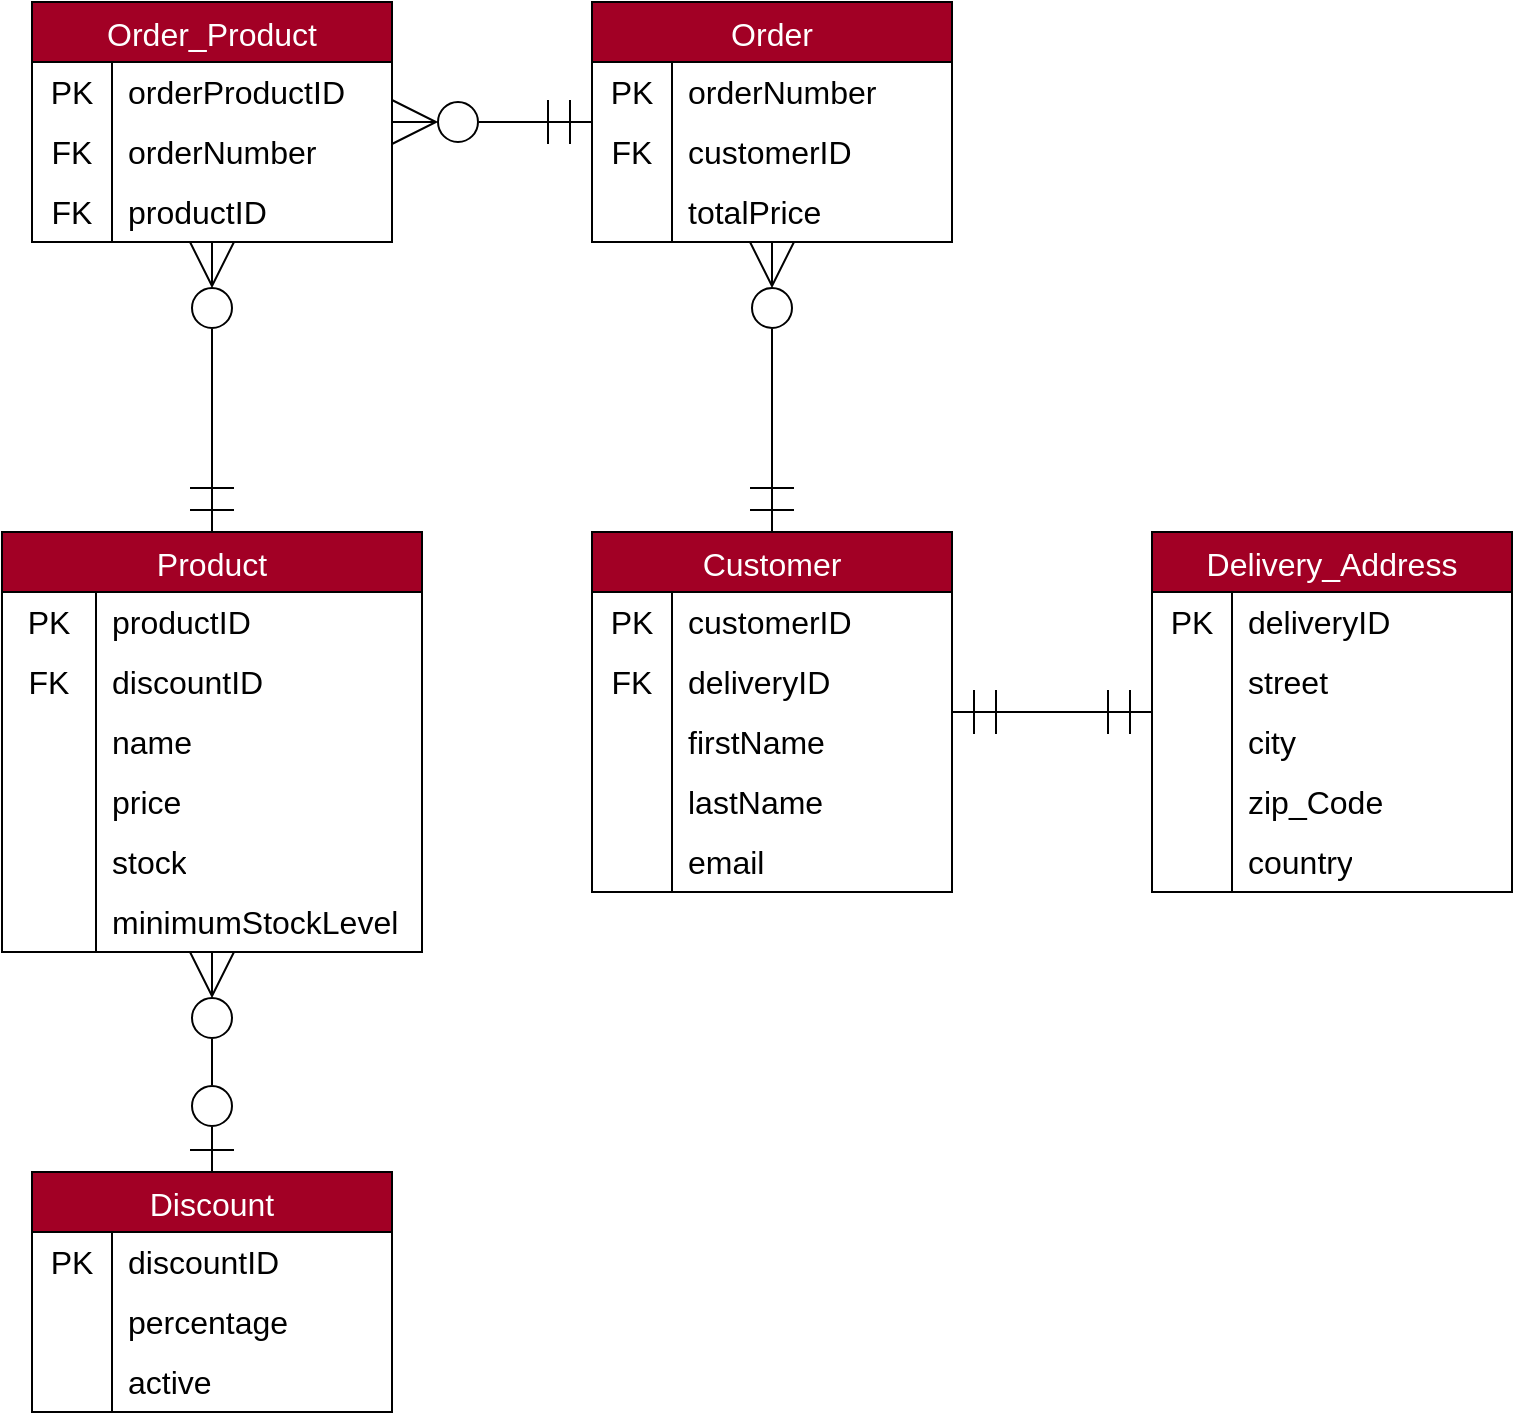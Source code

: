 <mxfile version="22.1.2" type="device">
  <diagram name="Sida-1" id="O3_eBwu8iZ1wqyen-3P7">
    <mxGraphModel dx="1941" dy="739" grid="1" gridSize="10" guides="1" tooltips="1" connect="1" arrows="1" fold="1" page="1" pageScale="1" pageWidth="827" pageHeight="1169" math="0" shadow="0">
      <root>
        <mxCell id="0" />
        <mxCell id="1" parent="0" />
        <mxCell id="rpDXGeWvXgvjwC24ayqd-106" style="edgeStyle=orthogonalEdgeStyle;rounded=0;orthogonalLoop=1;jettySize=auto;html=1;entryX=0;entryY=0.5;entryDx=0;entryDy=0;endArrow=ERmandOne;endFill=0;startArrow=ERmandOne;startFill=0;strokeWidth=1;targetPerimeterSpacing=0;jumpSize=6;endSize=20;startSize=20;" parent="1" source="rpDXGeWvXgvjwC24ayqd-1" target="rpDXGeWvXgvjwC24ayqd-53" edge="1">
          <mxGeometry relative="1" as="geometry" />
        </mxCell>
        <mxCell id="rpDXGeWvXgvjwC24ayqd-112" style="edgeStyle=orthogonalEdgeStyle;rounded=0;orthogonalLoop=1;jettySize=auto;html=1;entryX=0.5;entryY=1;entryDx=0;entryDy=0;endSize=20;startSize=20;endArrow=ERzeroToMany;endFill=0;startArrow=ERmandOne;startFill=0;" parent="1" source="rpDXGeWvXgvjwC24ayqd-1" target="rpDXGeWvXgvjwC24ayqd-69" edge="1">
          <mxGeometry relative="1" as="geometry" />
        </mxCell>
        <mxCell id="rpDXGeWvXgvjwC24ayqd-1" value="Customer" style="shape=table;startSize=30;container=1;collapsible=0;childLayout=tableLayout;fixedRows=1;rowLines=0;fontStyle=0;strokeColor=default;fontSize=16;fillColor=#a20025;fontColor=#ffffff;" parent="1" vertex="1">
          <mxGeometry x="-496" y="505" width="180" height="180" as="geometry" />
        </mxCell>
        <mxCell id="rpDXGeWvXgvjwC24ayqd-2" value="" style="shape=tableRow;horizontal=0;startSize=0;swimlaneHead=0;swimlaneBody=0;top=0;left=0;bottom=0;right=0;collapsible=0;dropTarget=0;fillColor=none;points=[[0,0.5],[1,0.5]];portConstraint=eastwest;strokeColor=inherit;fontSize=16;" parent="rpDXGeWvXgvjwC24ayqd-1" vertex="1">
          <mxGeometry y="30" width="180" height="30" as="geometry" />
        </mxCell>
        <mxCell id="rpDXGeWvXgvjwC24ayqd-3" value="PK" style="shape=partialRectangle;html=1;whiteSpace=wrap;connectable=0;fillColor=none;top=0;left=0;bottom=0;right=0;overflow=hidden;pointerEvents=1;strokeColor=inherit;fontSize=16;" parent="rpDXGeWvXgvjwC24ayqd-2" vertex="1">
          <mxGeometry width="40" height="30" as="geometry">
            <mxRectangle width="40" height="30" as="alternateBounds" />
          </mxGeometry>
        </mxCell>
        <mxCell id="rpDXGeWvXgvjwC24ayqd-4" value="customerID" style="shape=partialRectangle;html=1;whiteSpace=wrap;connectable=0;fillColor=none;top=0;left=0;bottom=0;right=0;align=left;spacingLeft=6;overflow=hidden;strokeColor=inherit;fontSize=16;" parent="rpDXGeWvXgvjwC24ayqd-2" vertex="1">
          <mxGeometry x="40" width="140" height="30" as="geometry">
            <mxRectangle width="140" height="30" as="alternateBounds" />
          </mxGeometry>
        </mxCell>
        <mxCell id="rpDXGeWvXgvjwC24ayqd-5" value="" style="shape=tableRow;horizontal=0;startSize=0;swimlaneHead=0;swimlaneBody=0;top=0;left=0;bottom=0;right=0;collapsible=0;dropTarget=0;fillColor=none;points=[[0,0.5],[1,0.5]];portConstraint=eastwest;strokeColor=inherit;fontSize=16;" parent="rpDXGeWvXgvjwC24ayqd-1" vertex="1">
          <mxGeometry y="60" width="180" height="30" as="geometry" />
        </mxCell>
        <mxCell id="rpDXGeWvXgvjwC24ayqd-6" value="FK" style="shape=partialRectangle;html=1;whiteSpace=wrap;connectable=0;fillColor=none;top=0;left=0;bottom=0;right=0;overflow=hidden;strokeColor=inherit;fontSize=16;" parent="rpDXGeWvXgvjwC24ayqd-5" vertex="1">
          <mxGeometry width="40" height="30" as="geometry">
            <mxRectangle width="40" height="30" as="alternateBounds" />
          </mxGeometry>
        </mxCell>
        <mxCell id="rpDXGeWvXgvjwC24ayqd-7" value="deliveryID" style="shape=partialRectangle;html=1;whiteSpace=wrap;connectable=0;fillColor=none;top=0;left=0;bottom=0;right=0;align=left;spacingLeft=6;overflow=hidden;strokeColor=inherit;fontSize=16;" parent="rpDXGeWvXgvjwC24ayqd-5" vertex="1">
          <mxGeometry x="40" width="140" height="30" as="geometry">
            <mxRectangle width="140" height="30" as="alternateBounds" />
          </mxGeometry>
        </mxCell>
        <mxCell id="rpDXGeWvXgvjwC24ayqd-8" value="" style="shape=tableRow;horizontal=0;startSize=0;swimlaneHead=0;swimlaneBody=0;top=0;left=0;bottom=0;right=0;collapsible=0;dropTarget=0;fillColor=none;points=[[0,0.5],[1,0.5]];portConstraint=eastwest;strokeColor=inherit;fontSize=16;" parent="rpDXGeWvXgvjwC24ayqd-1" vertex="1">
          <mxGeometry y="90" width="180" height="30" as="geometry" />
        </mxCell>
        <mxCell id="rpDXGeWvXgvjwC24ayqd-9" value="" style="shape=partialRectangle;html=1;whiteSpace=wrap;connectable=0;fillColor=none;top=0;left=0;bottom=0;right=0;overflow=hidden;strokeColor=inherit;fontSize=16;" parent="rpDXGeWvXgvjwC24ayqd-8" vertex="1">
          <mxGeometry width="40" height="30" as="geometry">
            <mxRectangle width="40" height="30" as="alternateBounds" />
          </mxGeometry>
        </mxCell>
        <mxCell id="rpDXGeWvXgvjwC24ayqd-10" value="firstName" style="shape=partialRectangle;html=1;whiteSpace=wrap;connectable=0;fillColor=none;top=0;left=0;bottom=0;right=0;align=left;spacingLeft=6;overflow=hidden;strokeColor=inherit;fontSize=16;" parent="rpDXGeWvXgvjwC24ayqd-8" vertex="1">
          <mxGeometry x="40" width="140" height="30" as="geometry">
            <mxRectangle width="140" height="30" as="alternateBounds" />
          </mxGeometry>
        </mxCell>
        <mxCell id="rpDXGeWvXgvjwC24ayqd-37" style="shape=tableRow;horizontal=0;startSize=0;swimlaneHead=0;swimlaneBody=0;top=0;left=0;bottom=0;right=0;collapsible=0;dropTarget=0;fillColor=none;points=[[0,0.5],[1,0.5]];portConstraint=eastwest;strokeColor=inherit;fontSize=16;" parent="rpDXGeWvXgvjwC24ayqd-1" vertex="1">
          <mxGeometry y="120" width="180" height="30" as="geometry" />
        </mxCell>
        <mxCell id="rpDXGeWvXgvjwC24ayqd-38" value="" style="shape=partialRectangle;html=1;whiteSpace=wrap;connectable=0;fillColor=none;top=0;left=0;bottom=0;right=0;overflow=hidden;strokeColor=inherit;fontSize=16;" parent="rpDXGeWvXgvjwC24ayqd-37" vertex="1">
          <mxGeometry width="40" height="30" as="geometry">
            <mxRectangle width="40" height="30" as="alternateBounds" />
          </mxGeometry>
        </mxCell>
        <mxCell id="rpDXGeWvXgvjwC24ayqd-39" value="lastName" style="shape=partialRectangle;html=1;whiteSpace=wrap;connectable=0;fillColor=none;top=0;left=0;bottom=0;right=0;align=left;spacingLeft=6;overflow=hidden;strokeColor=inherit;fontSize=16;" parent="rpDXGeWvXgvjwC24ayqd-37" vertex="1">
          <mxGeometry x="40" width="140" height="30" as="geometry">
            <mxRectangle width="140" height="30" as="alternateBounds" />
          </mxGeometry>
        </mxCell>
        <mxCell id="rpDXGeWvXgvjwC24ayqd-40" style="shape=tableRow;horizontal=0;startSize=0;swimlaneHead=0;swimlaneBody=0;top=0;left=0;bottom=0;right=0;collapsible=0;dropTarget=0;fillColor=none;points=[[0,0.5],[1,0.5]];portConstraint=eastwest;strokeColor=inherit;fontSize=16;" parent="rpDXGeWvXgvjwC24ayqd-1" vertex="1">
          <mxGeometry y="150" width="180" height="30" as="geometry" />
        </mxCell>
        <mxCell id="rpDXGeWvXgvjwC24ayqd-41" value="" style="shape=partialRectangle;html=1;whiteSpace=wrap;connectable=0;fillColor=none;top=0;left=0;bottom=0;right=0;overflow=hidden;strokeColor=inherit;fontSize=16;" parent="rpDXGeWvXgvjwC24ayqd-40" vertex="1">
          <mxGeometry width="40" height="30" as="geometry">
            <mxRectangle width="40" height="30" as="alternateBounds" />
          </mxGeometry>
        </mxCell>
        <mxCell id="rpDXGeWvXgvjwC24ayqd-42" value="email" style="shape=partialRectangle;html=1;whiteSpace=wrap;connectable=0;fillColor=none;top=0;left=0;bottom=0;right=0;align=left;spacingLeft=6;overflow=hidden;strokeColor=inherit;fontSize=16;" parent="rpDXGeWvXgvjwC24ayqd-40" vertex="1">
          <mxGeometry x="40" width="140" height="30" as="geometry">
            <mxRectangle width="140" height="30" as="alternateBounds" />
          </mxGeometry>
        </mxCell>
        <mxCell id="rpDXGeWvXgvjwC24ayqd-53" value="Delivery_Address" style="shape=table;startSize=30;container=1;collapsible=0;childLayout=tableLayout;fixedRows=1;rowLines=0;fontStyle=0;strokeColor=default;fontSize=16;fillColor=#a20025;fontColor=#ffffff;" parent="1" vertex="1">
          <mxGeometry x="-216" y="505" width="180" height="180" as="geometry" />
        </mxCell>
        <mxCell id="rpDXGeWvXgvjwC24ayqd-54" value="" style="shape=tableRow;horizontal=0;startSize=0;swimlaneHead=0;swimlaneBody=0;top=0;left=0;bottom=0;right=0;collapsible=0;dropTarget=0;fillColor=none;points=[[0,0.5],[1,0.5]];portConstraint=eastwest;strokeColor=inherit;fontSize=16;" parent="rpDXGeWvXgvjwC24ayqd-53" vertex="1">
          <mxGeometry y="30" width="180" height="30" as="geometry" />
        </mxCell>
        <mxCell id="rpDXGeWvXgvjwC24ayqd-55" value="PK" style="shape=partialRectangle;html=1;whiteSpace=wrap;connectable=0;fillColor=none;top=0;left=0;bottom=0;right=0;overflow=hidden;pointerEvents=1;strokeColor=inherit;fontSize=16;" parent="rpDXGeWvXgvjwC24ayqd-54" vertex="1">
          <mxGeometry width="40" height="30" as="geometry">
            <mxRectangle width="40" height="30" as="alternateBounds" />
          </mxGeometry>
        </mxCell>
        <mxCell id="rpDXGeWvXgvjwC24ayqd-56" value="deliveryID" style="shape=partialRectangle;html=1;whiteSpace=wrap;connectable=0;fillColor=none;top=0;left=0;bottom=0;right=0;align=left;spacingLeft=6;overflow=hidden;strokeColor=inherit;fontSize=16;" parent="rpDXGeWvXgvjwC24ayqd-54" vertex="1">
          <mxGeometry x="40" width="140" height="30" as="geometry">
            <mxRectangle width="140" height="30" as="alternateBounds" />
          </mxGeometry>
        </mxCell>
        <mxCell id="rpDXGeWvXgvjwC24ayqd-57" value="" style="shape=tableRow;horizontal=0;startSize=0;swimlaneHead=0;swimlaneBody=0;top=0;left=0;bottom=0;right=0;collapsible=0;dropTarget=0;fillColor=none;points=[[0,0.5],[1,0.5]];portConstraint=eastwest;strokeColor=inherit;fontSize=16;" parent="rpDXGeWvXgvjwC24ayqd-53" vertex="1">
          <mxGeometry y="60" width="180" height="30" as="geometry" />
        </mxCell>
        <mxCell id="rpDXGeWvXgvjwC24ayqd-58" value="" style="shape=partialRectangle;html=1;whiteSpace=wrap;connectable=0;fillColor=none;top=0;left=0;bottom=0;right=0;overflow=hidden;strokeColor=inherit;fontSize=16;" parent="rpDXGeWvXgvjwC24ayqd-57" vertex="1">
          <mxGeometry width="40" height="30" as="geometry">
            <mxRectangle width="40" height="30" as="alternateBounds" />
          </mxGeometry>
        </mxCell>
        <mxCell id="rpDXGeWvXgvjwC24ayqd-59" value="street" style="shape=partialRectangle;html=1;whiteSpace=wrap;connectable=0;fillColor=none;top=0;left=0;bottom=0;right=0;align=left;spacingLeft=6;overflow=hidden;strokeColor=inherit;fontSize=16;" parent="rpDXGeWvXgvjwC24ayqd-57" vertex="1">
          <mxGeometry x="40" width="140" height="30" as="geometry">
            <mxRectangle width="140" height="30" as="alternateBounds" />
          </mxGeometry>
        </mxCell>
        <mxCell id="rpDXGeWvXgvjwC24ayqd-60" value="" style="shape=tableRow;horizontal=0;startSize=0;swimlaneHead=0;swimlaneBody=0;top=0;left=0;bottom=0;right=0;collapsible=0;dropTarget=0;fillColor=none;points=[[0,0.5],[1,0.5]];portConstraint=eastwest;strokeColor=inherit;fontSize=16;" parent="rpDXGeWvXgvjwC24ayqd-53" vertex="1">
          <mxGeometry y="90" width="180" height="30" as="geometry" />
        </mxCell>
        <mxCell id="rpDXGeWvXgvjwC24ayqd-61" value="" style="shape=partialRectangle;html=1;whiteSpace=wrap;connectable=0;fillColor=none;top=0;left=0;bottom=0;right=0;overflow=hidden;strokeColor=inherit;fontSize=16;" parent="rpDXGeWvXgvjwC24ayqd-60" vertex="1">
          <mxGeometry width="40" height="30" as="geometry">
            <mxRectangle width="40" height="30" as="alternateBounds" />
          </mxGeometry>
        </mxCell>
        <mxCell id="rpDXGeWvXgvjwC24ayqd-62" value="city" style="shape=partialRectangle;html=1;whiteSpace=wrap;connectable=0;fillColor=none;top=0;left=0;bottom=0;right=0;align=left;spacingLeft=6;overflow=hidden;strokeColor=inherit;fontSize=16;" parent="rpDXGeWvXgvjwC24ayqd-60" vertex="1">
          <mxGeometry x="40" width="140" height="30" as="geometry">
            <mxRectangle width="140" height="30" as="alternateBounds" />
          </mxGeometry>
        </mxCell>
        <mxCell id="rpDXGeWvXgvjwC24ayqd-63" style="shape=tableRow;horizontal=0;startSize=0;swimlaneHead=0;swimlaneBody=0;top=0;left=0;bottom=0;right=0;collapsible=0;dropTarget=0;fillColor=none;points=[[0,0.5],[1,0.5]];portConstraint=eastwest;strokeColor=inherit;fontSize=16;" parent="rpDXGeWvXgvjwC24ayqd-53" vertex="1">
          <mxGeometry y="120" width="180" height="30" as="geometry" />
        </mxCell>
        <mxCell id="rpDXGeWvXgvjwC24ayqd-64" value="" style="shape=partialRectangle;html=1;whiteSpace=wrap;connectable=0;fillColor=none;top=0;left=0;bottom=0;right=0;overflow=hidden;strokeColor=inherit;fontSize=16;" parent="rpDXGeWvXgvjwC24ayqd-63" vertex="1">
          <mxGeometry width="40" height="30" as="geometry">
            <mxRectangle width="40" height="30" as="alternateBounds" />
          </mxGeometry>
        </mxCell>
        <mxCell id="rpDXGeWvXgvjwC24ayqd-65" value="zip_Code" style="shape=partialRectangle;html=1;whiteSpace=wrap;connectable=0;fillColor=none;top=0;left=0;bottom=0;right=0;align=left;spacingLeft=6;overflow=hidden;strokeColor=inherit;fontSize=16;" parent="rpDXGeWvXgvjwC24ayqd-63" vertex="1">
          <mxGeometry x="40" width="140" height="30" as="geometry">
            <mxRectangle width="140" height="30" as="alternateBounds" />
          </mxGeometry>
        </mxCell>
        <mxCell id="rpDXGeWvXgvjwC24ayqd-66" style="shape=tableRow;horizontal=0;startSize=0;swimlaneHead=0;swimlaneBody=0;top=0;left=0;bottom=0;right=0;collapsible=0;dropTarget=0;fillColor=none;points=[[0,0.5],[1,0.5]];portConstraint=eastwest;strokeColor=inherit;fontSize=16;" parent="rpDXGeWvXgvjwC24ayqd-53" vertex="1">
          <mxGeometry y="150" width="180" height="30" as="geometry" />
        </mxCell>
        <mxCell id="rpDXGeWvXgvjwC24ayqd-67" value="" style="shape=partialRectangle;html=1;whiteSpace=wrap;connectable=0;fillColor=none;top=0;left=0;bottom=0;right=0;overflow=hidden;strokeColor=inherit;fontSize=16;" parent="rpDXGeWvXgvjwC24ayqd-66" vertex="1">
          <mxGeometry width="40" height="30" as="geometry">
            <mxRectangle width="40" height="30" as="alternateBounds" />
          </mxGeometry>
        </mxCell>
        <mxCell id="rpDXGeWvXgvjwC24ayqd-68" value="country" style="shape=partialRectangle;html=1;whiteSpace=wrap;connectable=0;fillColor=none;top=0;left=0;bottom=0;right=0;align=left;spacingLeft=6;overflow=hidden;strokeColor=inherit;fontSize=16;" parent="rpDXGeWvXgvjwC24ayqd-66" vertex="1">
          <mxGeometry x="40" width="140" height="30" as="geometry">
            <mxRectangle width="140" height="30" as="alternateBounds" />
          </mxGeometry>
        </mxCell>
        <mxCell id="rpDXGeWvXgvjwC24ayqd-124" style="edgeStyle=orthogonalEdgeStyle;rounded=0;orthogonalLoop=1;jettySize=auto;html=1;entryX=1;entryY=0.5;entryDx=0;entryDy=0;endArrow=ERzeroToMany;endFill=0;endSize=20;startSize=20;startArrow=ERmandOne;startFill=0;" parent="1" source="rpDXGeWvXgvjwC24ayqd-69" target="rpDXGeWvXgvjwC24ayqd-113" edge="1">
          <mxGeometry relative="1" as="geometry" />
        </mxCell>
        <mxCell id="rpDXGeWvXgvjwC24ayqd-69" value="Order" style="shape=table;startSize=30;container=1;collapsible=0;childLayout=tableLayout;fixedRows=1;rowLines=0;fontStyle=0;strokeColor=default;fontSize=16;fillColor=#a20025;fontColor=#ffffff;" parent="1" vertex="1">
          <mxGeometry x="-496" y="240" width="180" height="120" as="geometry" />
        </mxCell>
        <mxCell id="rpDXGeWvXgvjwC24ayqd-70" value="" style="shape=tableRow;horizontal=0;startSize=0;swimlaneHead=0;swimlaneBody=0;top=0;left=0;bottom=0;right=0;collapsible=0;dropTarget=0;fillColor=none;points=[[0,0.5],[1,0.5]];portConstraint=eastwest;strokeColor=inherit;fontSize=16;" parent="rpDXGeWvXgvjwC24ayqd-69" vertex="1">
          <mxGeometry y="30" width="180" height="30" as="geometry" />
        </mxCell>
        <mxCell id="rpDXGeWvXgvjwC24ayqd-71" value="PK" style="shape=partialRectangle;html=1;whiteSpace=wrap;connectable=0;fillColor=none;top=0;left=0;bottom=0;right=0;overflow=hidden;pointerEvents=1;strokeColor=inherit;fontSize=16;" parent="rpDXGeWvXgvjwC24ayqd-70" vertex="1">
          <mxGeometry width="40" height="30" as="geometry">
            <mxRectangle width="40" height="30" as="alternateBounds" />
          </mxGeometry>
        </mxCell>
        <mxCell id="rpDXGeWvXgvjwC24ayqd-72" value="orderNumber" style="shape=partialRectangle;html=1;whiteSpace=wrap;connectable=0;fillColor=none;top=0;left=0;bottom=0;right=0;align=left;spacingLeft=6;overflow=hidden;strokeColor=inherit;fontSize=16;" parent="rpDXGeWvXgvjwC24ayqd-70" vertex="1">
          <mxGeometry x="40" width="140" height="30" as="geometry">
            <mxRectangle width="140" height="30" as="alternateBounds" />
          </mxGeometry>
        </mxCell>
        <mxCell id="rpDXGeWvXgvjwC24ayqd-73" value="" style="shape=tableRow;horizontal=0;startSize=0;swimlaneHead=0;swimlaneBody=0;top=0;left=0;bottom=0;right=0;collapsible=0;dropTarget=0;fillColor=none;points=[[0,0.5],[1,0.5]];portConstraint=eastwest;strokeColor=inherit;fontSize=16;" parent="rpDXGeWvXgvjwC24ayqd-69" vertex="1">
          <mxGeometry y="60" width="180" height="30" as="geometry" />
        </mxCell>
        <mxCell id="rpDXGeWvXgvjwC24ayqd-74" value="FK" style="shape=partialRectangle;html=1;whiteSpace=wrap;connectable=0;fillColor=none;top=0;left=0;bottom=0;right=0;overflow=hidden;strokeColor=inherit;fontSize=16;" parent="rpDXGeWvXgvjwC24ayqd-73" vertex="1">
          <mxGeometry width="40" height="30" as="geometry">
            <mxRectangle width="40" height="30" as="alternateBounds" />
          </mxGeometry>
        </mxCell>
        <mxCell id="rpDXGeWvXgvjwC24ayqd-75" value="customerID" style="shape=partialRectangle;html=1;whiteSpace=wrap;connectable=0;fillColor=none;top=0;left=0;bottom=0;right=0;align=left;spacingLeft=6;overflow=hidden;strokeColor=inherit;fontSize=16;" parent="rpDXGeWvXgvjwC24ayqd-73" vertex="1">
          <mxGeometry x="40" width="140" height="30" as="geometry">
            <mxRectangle width="140" height="30" as="alternateBounds" />
          </mxGeometry>
        </mxCell>
        <mxCell id="rpDXGeWvXgvjwC24ayqd-76" value="" style="shape=tableRow;horizontal=0;startSize=0;swimlaneHead=0;swimlaneBody=0;top=0;left=0;bottom=0;right=0;collapsible=0;dropTarget=0;fillColor=none;points=[[0,0.5],[1,0.5]];portConstraint=eastwest;strokeColor=inherit;fontSize=16;" parent="rpDXGeWvXgvjwC24ayqd-69" vertex="1">
          <mxGeometry y="90" width="180" height="30" as="geometry" />
        </mxCell>
        <mxCell id="rpDXGeWvXgvjwC24ayqd-77" value="" style="shape=partialRectangle;html=1;whiteSpace=wrap;connectable=0;fillColor=none;top=0;left=0;bottom=0;right=0;overflow=hidden;strokeColor=inherit;fontSize=16;" parent="rpDXGeWvXgvjwC24ayqd-76" vertex="1">
          <mxGeometry width="40" height="30" as="geometry">
            <mxRectangle width="40" height="30" as="alternateBounds" />
          </mxGeometry>
        </mxCell>
        <mxCell id="rpDXGeWvXgvjwC24ayqd-78" value="totalPrice" style="shape=partialRectangle;html=1;whiteSpace=wrap;connectable=0;fillColor=none;top=0;left=0;bottom=0;right=0;align=left;spacingLeft=6;overflow=hidden;strokeColor=inherit;fontSize=16;" parent="rpDXGeWvXgvjwC24ayqd-76" vertex="1">
          <mxGeometry x="40" width="140" height="30" as="geometry">
            <mxRectangle width="140" height="30" as="alternateBounds" />
          </mxGeometry>
        </mxCell>
        <mxCell id="rpDXGeWvXgvjwC24ayqd-111" style="edgeStyle=orthogonalEdgeStyle;rounded=0;orthogonalLoop=1;jettySize=auto;html=1;entryX=0.5;entryY=0;entryDx=0;entryDy=0;endArrow=ERzeroToOne;endFill=0;endSize=20;startSize=20;startArrow=ERzeroToMany;startFill=0;" parent="1" source="rpDXGeWvXgvjwC24ayqd-79" target="rpDXGeWvXgvjwC24ayqd-95" edge="1">
          <mxGeometry relative="1" as="geometry" />
        </mxCell>
        <mxCell id="rpDXGeWvXgvjwC24ayqd-126" style="edgeStyle=orthogonalEdgeStyle;rounded=0;orthogonalLoop=1;jettySize=auto;html=1;entryX=0.5;entryY=1;entryDx=0;entryDy=0;endSize=20;startSize=20;endArrow=ERzeroToMany;endFill=0;startArrow=ERmandOne;startFill=0;" parent="1" source="rpDXGeWvXgvjwC24ayqd-79" target="rpDXGeWvXgvjwC24ayqd-113" edge="1">
          <mxGeometry relative="1" as="geometry" />
        </mxCell>
        <mxCell id="rpDXGeWvXgvjwC24ayqd-79" value="Product" style="shape=table;startSize=30;container=1;collapsible=0;childLayout=tableLayout;fixedRows=1;rowLines=0;fontStyle=0;strokeColor=default;fontSize=16;fillColor=#a20025;fontColor=#ffffff;" parent="1" vertex="1">
          <mxGeometry x="-791" y="505" width="210" height="210" as="geometry" />
        </mxCell>
        <mxCell id="rpDXGeWvXgvjwC24ayqd-80" value="" style="shape=tableRow;horizontal=0;startSize=0;swimlaneHead=0;swimlaneBody=0;top=0;left=0;bottom=0;right=0;collapsible=0;dropTarget=0;fillColor=none;points=[[0,0.5],[1,0.5]];portConstraint=eastwest;strokeColor=inherit;fontSize=16;" parent="rpDXGeWvXgvjwC24ayqd-79" vertex="1">
          <mxGeometry y="30" width="210" height="30" as="geometry" />
        </mxCell>
        <mxCell id="rpDXGeWvXgvjwC24ayqd-81" value="PK" style="shape=partialRectangle;html=1;whiteSpace=wrap;connectable=0;fillColor=none;top=0;left=0;bottom=0;right=0;overflow=hidden;pointerEvents=1;strokeColor=inherit;fontSize=16;" parent="rpDXGeWvXgvjwC24ayqd-80" vertex="1">
          <mxGeometry width="47" height="30" as="geometry">
            <mxRectangle width="47" height="30" as="alternateBounds" />
          </mxGeometry>
        </mxCell>
        <mxCell id="rpDXGeWvXgvjwC24ayqd-82" value="productID" style="shape=partialRectangle;html=1;whiteSpace=wrap;connectable=0;fillColor=none;top=0;left=0;bottom=0;right=0;align=left;spacingLeft=6;overflow=hidden;strokeColor=inherit;fontSize=16;" parent="rpDXGeWvXgvjwC24ayqd-80" vertex="1">
          <mxGeometry x="47" width="163" height="30" as="geometry">
            <mxRectangle width="163" height="30" as="alternateBounds" />
          </mxGeometry>
        </mxCell>
        <mxCell id="rpDXGeWvXgvjwC24ayqd-83" value="" style="shape=tableRow;horizontal=0;startSize=0;swimlaneHead=0;swimlaneBody=0;top=0;left=0;bottom=0;right=0;collapsible=0;dropTarget=0;fillColor=none;points=[[0,0.5],[1,0.5]];portConstraint=eastwest;strokeColor=inherit;fontSize=16;" parent="rpDXGeWvXgvjwC24ayqd-79" vertex="1">
          <mxGeometry y="60" width="210" height="30" as="geometry" />
        </mxCell>
        <mxCell id="rpDXGeWvXgvjwC24ayqd-84" value="FK" style="shape=partialRectangle;html=1;whiteSpace=wrap;connectable=0;fillColor=none;top=0;left=0;bottom=0;right=0;overflow=hidden;strokeColor=inherit;fontSize=16;" parent="rpDXGeWvXgvjwC24ayqd-83" vertex="1">
          <mxGeometry width="47" height="30" as="geometry">
            <mxRectangle width="47" height="30" as="alternateBounds" />
          </mxGeometry>
        </mxCell>
        <mxCell id="rpDXGeWvXgvjwC24ayqd-85" value="discountID" style="shape=partialRectangle;html=1;whiteSpace=wrap;connectable=0;fillColor=none;top=0;left=0;bottom=0;right=0;align=left;spacingLeft=6;overflow=hidden;strokeColor=inherit;fontSize=16;" parent="rpDXGeWvXgvjwC24ayqd-83" vertex="1">
          <mxGeometry x="47" width="163" height="30" as="geometry">
            <mxRectangle width="163" height="30" as="alternateBounds" />
          </mxGeometry>
        </mxCell>
        <mxCell id="rpDXGeWvXgvjwC24ayqd-86" value="" style="shape=tableRow;horizontal=0;startSize=0;swimlaneHead=0;swimlaneBody=0;top=0;left=0;bottom=0;right=0;collapsible=0;dropTarget=0;fillColor=none;points=[[0,0.5],[1,0.5]];portConstraint=eastwest;strokeColor=inherit;fontSize=16;" parent="rpDXGeWvXgvjwC24ayqd-79" vertex="1">
          <mxGeometry y="90" width="210" height="30" as="geometry" />
        </mxCell>
        <mxCell id="rpDXGeWvXgvjwC24ayqd-87" value="" style="shape=partialRectangle;html=1;whiteSpace=wrap;connectable=0;fillColor=none;top=0;left=0;bottom=0;right=0;overflow=hidden;strokeColor=inherit;fontSize=16;" parent="rpDXGeWvXgvjwC24ayqd-86" vertex="1">
          <mxGeometry width="47" height="30" as="geometry">
            <mxRectangle width="47" height="30" as="alternateBounds" />
          </mxGeometry>
        </mxCell>
        <mxCell id="rpDXGeWvXgvjwC24ayqd-88" value="name" style="shape=partialRectangle;html=1;whiteSpace=wrap;connectable=0;fillColor=none;top=0;left=0;bottom=0;right=0;align=left;spacingLeft=6;overflow=hidden;strokeColor=inherit;fontSize=16;" parent="rpDXGeWvXgvjwC24ayqd-86" vertex="1">
          <mxGeometry x="47" width="163" height="30" as="geometry">
            <mxRectangle width="163" height="30" as="alternateBounds" />
          </mxGeometry>
        </mxCell>
        <mxCell id="rpDXGeWvXgvjwC24ayqd-89" style="shape=tableRow;horizontal=0;startSize=0;swimlaneHead=0;swimlaneBody=0;top=0;left=0;bottom=0;right=0;collapsible=0;dropTarget=0;fillColor=none;points=[[0,0.5],[1,0.5]];portConstraint=eastwest;strokeColor=inherit;fontSize=16;" parent="rpDXGeWvXgvjwC24ayqd-79" vertex="1">
          <mxGeometry y="120" width="210" height="30" as="geometry" />
        </mxCell>
        <mxCell id="rpDXGeWvXgvjwC24ayqd-90" value="" style="shape=partialRectangle;html=1;whiteSpace=wrap;connectable=0;fillColor=none;top=0;left=0;bottom=0;right=0;overflow=hidden;strokeColor=inherit;fontSize=16;" parent="rpDXGeWvXgvjwC24ayqd-89" vertex="1">
          <mxGeometry width="47" height="30" as="geometry">
            <mxRectangle width="47" height="30" as="alternateBounds" />
          </mxGeometry>
        </mxCell>
        <mxCell id="rpDXGeWvXgvjwC24ayqd-91" value="price" style="shape=partialRectangle;html=1;whiteSpace=wrap;connectable=0;fillColor=none;top=0;left=0;bottom=0;right=0;align=left;spacingLeft=6;overflow=hidden;strokeColor=inherit;fontSize=16;" parent="rpDXGeWvXgvjwC24ayqd-89" vertex="1">
          <mxGeometry x="47" width="163" height="30" as="geometry">
            <mxRectangle width="163" height="30" as="alternateBounds" />
          </mxGeometry>
        </mxCell>
        <mxCell id="YGWHoC_yx9ZATHf4fku7-1" style="shape=tableRow;horizontal=0;startSize=0;swimlaneHead=0;swimlaneBody=0;top=0;left=0;bottom=0;right=0;collapsible=0;dropTarget=0;fillColor=none;points=[[0,0.5],[1,0.5]];portConstraint=eastwest;strokeColor=inherit;fontSize=16;" vertex="1" parent="rpDXGeWvXgvjwC24ayqd-79">
          <mxGeometry y="150" width="210" height="30" as="geometry" />
        </mxCell>
        <mxCell id="YGWHoC_yx9ZATHf4fku7-2" style="shape=partialRectangle;html=1;whiteSpace=wrap;connectable=0;fillColor=none;top=0;left=0;bottom=0;right=0;overflow=hidden;strokeColor=inherit;fontSize=16;" vertex="1" parent="YGWHoC_yx9ZATHf4fku7-1">
          <mxGeometry width="47" height="30" as="geometry">
            <mxRectangle width="47" height="30" as="alternateBounds" />
          </mxGeometry>
        </mxCell>
        <mxCell id="YGWHoC_yx9ZATHf4fku7-3" value="stock" style="shape=partialRectangle;html=1;whiteSpace=wrap;connectable=0;fillColor=none;top=0;left=0;bottom=0;right=0;align=left;spacingLeft=6;overflow=hidden;strokeColor=inherit;fontSize=16;" vertex="1" parent="YGWHoC_yx9ZATHf4fku7-1">
          <mxGeometry x="47" width="163" height="30" as="geometry">
            <mxRectangle width="163" height="30" as="alternateBounds" />
          </mxGeometry>
        </mxCell>
        <mxCell id="rpDXGeWvXgvjwC24ayqd-92" style="shape=tableRow;horizontal=0;startSize=0;swimlaneHead=0;swimlaneBody=0;top=0;left=0;bottom=0;right=0;collapsible=0;dropTarget=0;fillColor=none;points=[[0,0.5],[1,0.5]];portConstraint=eastwest;strokeColor=inherit;fontSize=16;" parent="rpDXGeWvXgvjwC24ayqd-79" vertex="1">
          <mxGeometry y="180" width="210" height="30" as="geometry" />
        </mxCell>
        <mxCell id="rpDXGeWvXgvjwC24ayqd-93" value="" style="shape=partialRectangle;html=1;whiteSpace=wrap;connectable=0;fillColor=none;top=0;left=0;bottom=0;right=0;overflow=hidden;strokeColor=inherit;fontSize=16;" parent="rpDXGeWvXgvjwC24ayqd-92" vertex="1">
          <mxGeometry width="47" height="30" as="geometry">
            <mxRectangle width="47" height="30" as="alternateBounds" />
          </mxGeometry>
        </mxCell>
        <mxCell id="rpDXGeWvXgvjwC24ayqd-94" value="minimumStockLevel" style="shape=partialRectangle;html=1;whiteSpace=wrap;connectable=0;fillColor=none;top=0;left=0;bottom=0;right=0;align=left;spacingLeft=6;overflow=hidden;strokeColor=inherit;fontSize=16;" parent="rpDXGeWvXgvjwC24ayqd-92" vertex="1">
          <mxGeometry x="47" width="163" height="30" as="geometry">
            <mxRectangle width="163" height="30" as="alternateBounds" />
          </mxGeometry>
        </mxCell>
        <mxCell id="rpDXGeWvXgvjwC24ayqd-95" value="Discount" style="shape=table;startSize=30;container=1;collapsible=0;childLayout=tableLayout;fixedRows=1;rowLines=0;fontStyle=0;strokeColor=default;fontSize=16;fillColor=#a20025;fontColor=#ffffff;" parent="1" vertex="1">
          <mxGeometry x="-776" y="825" width="180" height="120" as="geometry" />
        </mxCell>
        <mxCell id="rpDXGeWvXgvjwC24ayqd-96" value="" style="shape=tableRow;horizontal=0;startSize=0;swimlaneHead=0;swimlaneBody=0;top=0;left=0;bottom=0;right=0;collapsible=0;dropTarget=0;fillColor=none;points=[[0,0.5],[1,0.5]];portConstraint=eastwest;strokeColor=inherit;fontSize=16;" parent="rpDXGeWvXgvjwC24ayqd-95" vertex="1">
          <mxGeometry y="30" width="180" height="30" as="geometry" />
        </mxCell>
        <mxCell id="rpDXGeWvXgvjwC24ayqd-97" value="PK" style="shape=partialRectangle;html=1;whiteSpace=wrap;connectable=0;fillColor=none;top=0;left=0;bottom=0;right=0;overflow=hidden;pointerEvents=1;strokeColor=inherit;fontSize=16;" parent="rpDXGeWvXgvjwC24ayqd-96" vertex="1">
          <mxGeometry width="40" height="30" as="geometry">
            <mxRectangle width="40" height="30" as="alternateBounds" />
          </mxGeometry>
        </mxCell>
        <mxCell id="rpDXGeWvXgvjwC24ayqd-98" value="discountID" style="shape=partialRectangle;html=1;whiteSpace=wrap;connectable=0;fillColor=none;top=0;left=0;bottom=0;right=0;align=left;spacingLeft=6;overflow=hidden;strokeColor=inherit;fontSize=16;" parent="rpDXGeWvXgvjwC24ayqd-96" vertex="1">
          <mxGeometry x="40" width="140" height="30" as="geometry">
            <mxRectangle width="140" height="30" as="alternateBounds" />
          </mxGeometry>
        </mxCell>
        <mxCell id="rpDXGeWvXgvjwC24ayqd-99" value="" style="shape=tableRow;horizontal=0;startSize=0;swimlaneHead=0;swimlaneBody=0;top=0;left=0;bottom=0;right=0;collapsible=0;dropTarget=0;fillColor=none;points=[[0,0.5],[1,0.5]];portConstraint=eastwest;strokeColor=inherit;fontSize=16;" parent="rpDXGeWvXgvjwC24ayqd-95" vertex="1">
          <mxGeometry y="60" width="180" height="30" as="geometry" />
        </mxCell>
        <mxCell id="rpDXGeWvXgvjwC24ayqd-100" value="" style="shape=partialRectangle;html=1;whiteSpace=wrap;connectable=0;fillColor=none;top=0;left=0;bottom=0;right=0;overflow=hidden;strokeColor=inherit;fontSize=16;" parent="rpDXGeWvXgvjwC24ayqd-99" vertex="1">
          <mxGeometry width="40" height="30" as="geometry">
            <mxRectangle width="40" height="30" as="alternateBounds" />
          </mxGeometry>
        </mxCell>
        <mxCell id="rpDXGeWvXgvjwC24ayqd-101" value="percentage" style="shape=partialRectangle;html=1;whiteSpace=wrap;connectable=0;fillColor=none;top=0;left=0;bottom=0;right=0;align=left;spacingLeft=6;overflow=hidden;strokeColor=inherit;fontSize=16;" parent="rpDXGeWvXgvjwC24ayqd-99" vertex="1">
          <mxGeometry x="40" width="140" height="30" as="geometry">
            <mxRectangle width="140" height="30" as="alternateBounds" />
          </mxGeometry>
        </mxCell>
        <mxCell id="rpDXGeWvXgvjwC24ayqd-102" value="" style="shape=tableRow;horizontal=0;startSize=0;swimlaneHead=0;swimlaneBody=0;top=0;left=0;bottom=0;right=0;collapsible=0;dropTarget=0;fillColor=none;points=[[0,0.5],[1,0.5]];portConstraint=eastwest;strokeColor=inherit;fontSize=16;" parent="rpDXGeWvXgvjwC24ayqd-95" vertex="1">
          <mxGeometry y="90" width="180" height="30" as="geometry" />
        </mxCell>
        <mxCell id="rpDXGeWvXgvjwC24ayqd-103" value="" style="shape=partialRectangle;html=1;whiteSpace=wrap;connectable=0;fillColor=none;top=0;left=0;bottom=0;right=0;overflow=hidden;strokeColor=inherit;fontSize=16;" parent="rpDXGeWvXgvjwC24ayqd-102" vertex="1">
          <mxGeometry width="40" height="30" as="geometry">
            <mxRectangle width="40" height="30" as="alternateBounds" />
          </mxGeometry>
        </mxCell>
        <mxCell id="rpDXGeWvXgvjwC24ayqd-104" value="active" style="shape=partialRectangle;html=1;whiteSpace=wrap;connectable=0;fillColor=none;top=0;left=0;bottom=0;right=0;align=left;spacingLeft=6;overflow=hidden;strokeColor=inherit;fontSize=16;" parent="rpDXGeWvXgvjwC24ayqd-102" vertex="1">
          <mxGeometry x="40" width="140" height="30" as="geometry">
            <mxRectangle width="140" height="30" as="alternateBounds" />
          </mxGeometry>
        </mxCell>
        <mxCell id="rpDXGeWvXgvjwC24ayqd-113" value="Order_Product" style="shape=table;startSize=30;container=1;collapsible=0;childLayout=tableLayout;fixedRows=1;rowLines=0;fontStyle=0;strokeColor=default;fontSize=16;fillColor=#a20025;fontColor=#ffffff;" parent="1" vertex="1">
          <mxGeometry x="-776" y="240" width="180" height="120" as="geometry" />
        </mxCell>
        <mxCell id="rpDXGeWvXgvjwC24ayqd-114" value="" style="shape=tableRow;horizontal=0;startSize=0;swimlaneHead=0;swimlaneBody=0;top=0;left=0;bottom=0;right=0;collapsible=0;dropTarget=0;fillColor=none;points=[[0,0.5],[1,0.5]];portConstraint=eastwest;strokeColor=inherit;fontSize=16;" parent="rpDXGeWvXgvjwC24ayqd-113" vertex="1">
          <mxGeometry y="30" width="180" height="30" as="geometry" />
        </mxCell>
        <mxCell id="rpDXGeWvXgvjwC24ayqd-115" value="PK" style="shape=partialRectangle;html=1;whiteSpace=wrap;connectable=0;fillColor=none;top=0;left=0;bottom=0;right=0;overflow=hidden;pointerEvents=1;strokeColor=inherit;fontSize=16;" parent="rpDXGeWvXgvjwC24ayqd-114" vertex="1">
          <mxGeometry width="40" height="30" as="geometry">
            <mxRectangle width="40" height="30" as="alternateBounds" />
          </mxGeometry>
        </mxCell>
        <mxCell id="rpDXGeWvXgvjwC24ayqd-116" value="orderProductID" style="shape=partialRectangle;html=1;whiteSpace=wrap;connectable=0;fillColor=none;top=0;left=0;bottom=0;right=0;align=left;spacingLeft=6;overflow=hidden;strokeColor=inherit;fontSize=16;" parent="rpDXGeWvXgvjwC24ayqd-114" vertex="1">
          <mxGeometry x="40" width="140" height="30" as="geometry">
            <mxRectangle width="140" height="30" as="alternateBounds" />
          </mxGeometry>
        </mxCell>
        <mxCell id="rpDXGeWvXgvjwC24ayqd-117" value="" style="shape=tableRow;horizontal=0;startSize=0;swimlaneHead=0;swimlaneBody=0;top=0;left=0;bottom=0;right=0;collapsible=0;dropTarget=0;fillColor=none;points=[[0,0.5],[1,0.5]];portConstraint=eastwest;strokeColor=inherit;fontSize=16;" parent="rpDXGeWvXgvjwC24ayqd-113" vertex="1">
          <mxGeometry y="60" width="180" height="30" as="geometry" />
        </mxCell>
        <mxCell id="rpDXGeWvXgvjwC24ayqd-118" value="FK" style="shape=partialRectangle;html=1;whiteSpace=wrap;connectable=0;fillColor=none;top=0;left=0;bottom=0;right=0;overflow=hidden;strokeColor=inherit;fontSize=16;" parent="rpDXGeWvXgvjwC24ayqd-117" vertex="1">
          <mxGeometry width="40" height="30" as="geometry">
            <mxRectangle width="40" height="30" as="alternateBounds" />
          </mxGeometry>
        </mxCell>
        <mxCell id="rpDXGeWvXgvjwC24ayqd-119" value="orderNumber" style="shape=partialRectangle;html=1;whiteSpace=wrap;connectable=0;fillColor=none;top=0;left=0;bottom=0;right=0;align=left;spacingLeft=6;overflow=hidden;strokeColor=inherit;fontSize=16;" parent="rpDXGeWvXgvjwC24ayqd-117" vertex="1">
          <mxGeometry x="40" width="140" height="30" as="geometry">
            <mxRectangle width="140" height="30" as="alternateBounds" />
          </mxGeometry>
        </mxCell>
        <mxCell id="rpDXGeWvXgvjwC24ayqd-120" value="" style="shape=tableRow;horizontal=0;startSize=0;swimlaneHead=0;swimlaneBody=0;top=0;left=0;bottom=0;right=0;collapsible=0;dropTarget=0;fillColor=none;points=[[0,0.5],[1,0.5]];portConstraint=eastwest;strokeColor=inherit;fontSize=16;" parent="rpDXGeWvXgvjwC24ayqd-113" vertex="1">
          <mxGeometry y="90" width="180" height="30" as="geometry" />
        </mxCell>
        <mxCell id="rpDXGeWvXgvjwC24ayqd-121" value="FK" style="shape=partialRectangle;html=1;whiteSpace=wrap;connectable=0;fillColor=none;top=0;left=0;bottom=0;right=0;overflow=hidden;strokeColor=inherit;fontSize=16;" parent="rpDXGeWvXgvjwC24ayqd-120" vertex="1">
          <mxGeometry width="40" height="30" as="geometry">
            <mxRectangle width="40" height="30" as="alternateBounds" />
          </mxGeometry>
        </mxCell>
        <mxCell id="rpDXGeWvXgvjwC24ayqd-122" value="productID" style="shape=partialRectangle;html=1;whiteSpace=wrap;connectable=0;fillColor=none;top=0;left=0;bottom=0;right=0;align=left;spacingLeft=6;overflow=hidden;strokeColor=inherit;fontSize=16;" parent="rpDXGeWvXgvjwC24ayqd-120" vertex="1">
          <mxGeometry x="40" width="140" height="30" as="geometry">
            <mxRectangle width="140" height="30" as="alternateBounds" />
          </mxGeometry>
        </mxCell>
      </root>
    </mxGraphModel>
  </diagram>
</mxfile>
